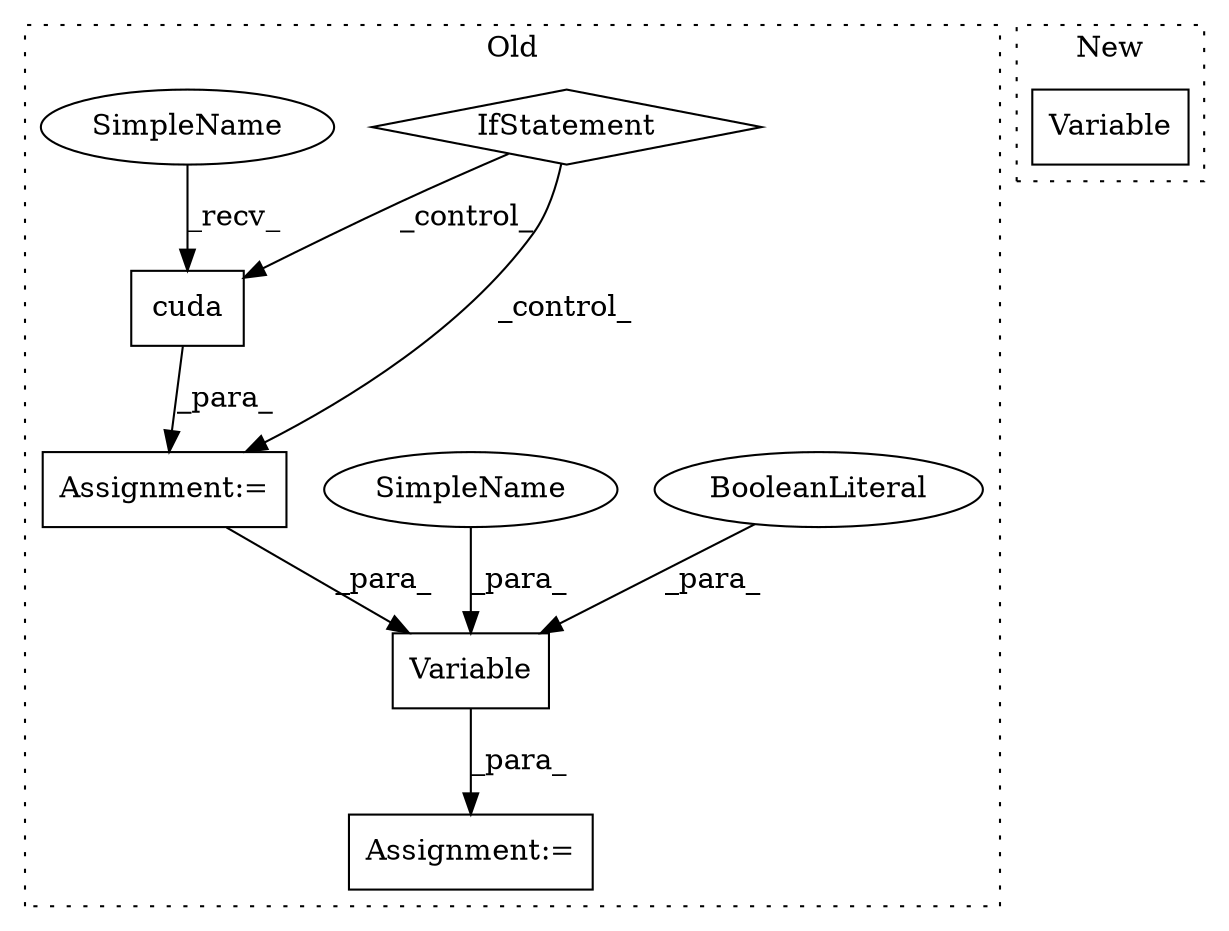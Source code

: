 digraph G {
subgraph cluster0 {
1 [label="Variable" a="32" s="4257,4283" l="9,1" shape="box"];
3 [label="Assignment:=" a="7" s="4256" l="1" shape="box"];
4 [label="Assignment:=" a="7" s="4214" l="1" shape="box"];
5 [label="BooleanLiteral" a="9" s="4279" l="4" shape="ellipse"];
6 [label="cuda" a="32" s="4228" l="6" shape="box"];
7 [label="IfStatement" a="25" s="4184,4192" l="4,2" shape="diamond"];
8 [label="SimpleName" a="42" s="4266" l="12" shape="ellipse"];
9 [label="SimpleName" a="42" s="4215" l="12" shape="ellipse"];
label = "Old";
style="dotted";
}
subgraph cluster1 {
2 [label="Variable" a="32" s="3986,4000" l="9,1" shape="box"];
label = "New";
style="dotted";
}
1 -> 3 [label="_para_"];
4 -> 1 [label="_para_"];
5 -> 1 [label="_para_"];
6 -> 4 [label="_para_"];
7 -> 6 [label="_control_"];
7 -> 4 [label="_control_"];
8 -> 1 [label="_para_"];
9 -> 6 [label="_recv_"];
}